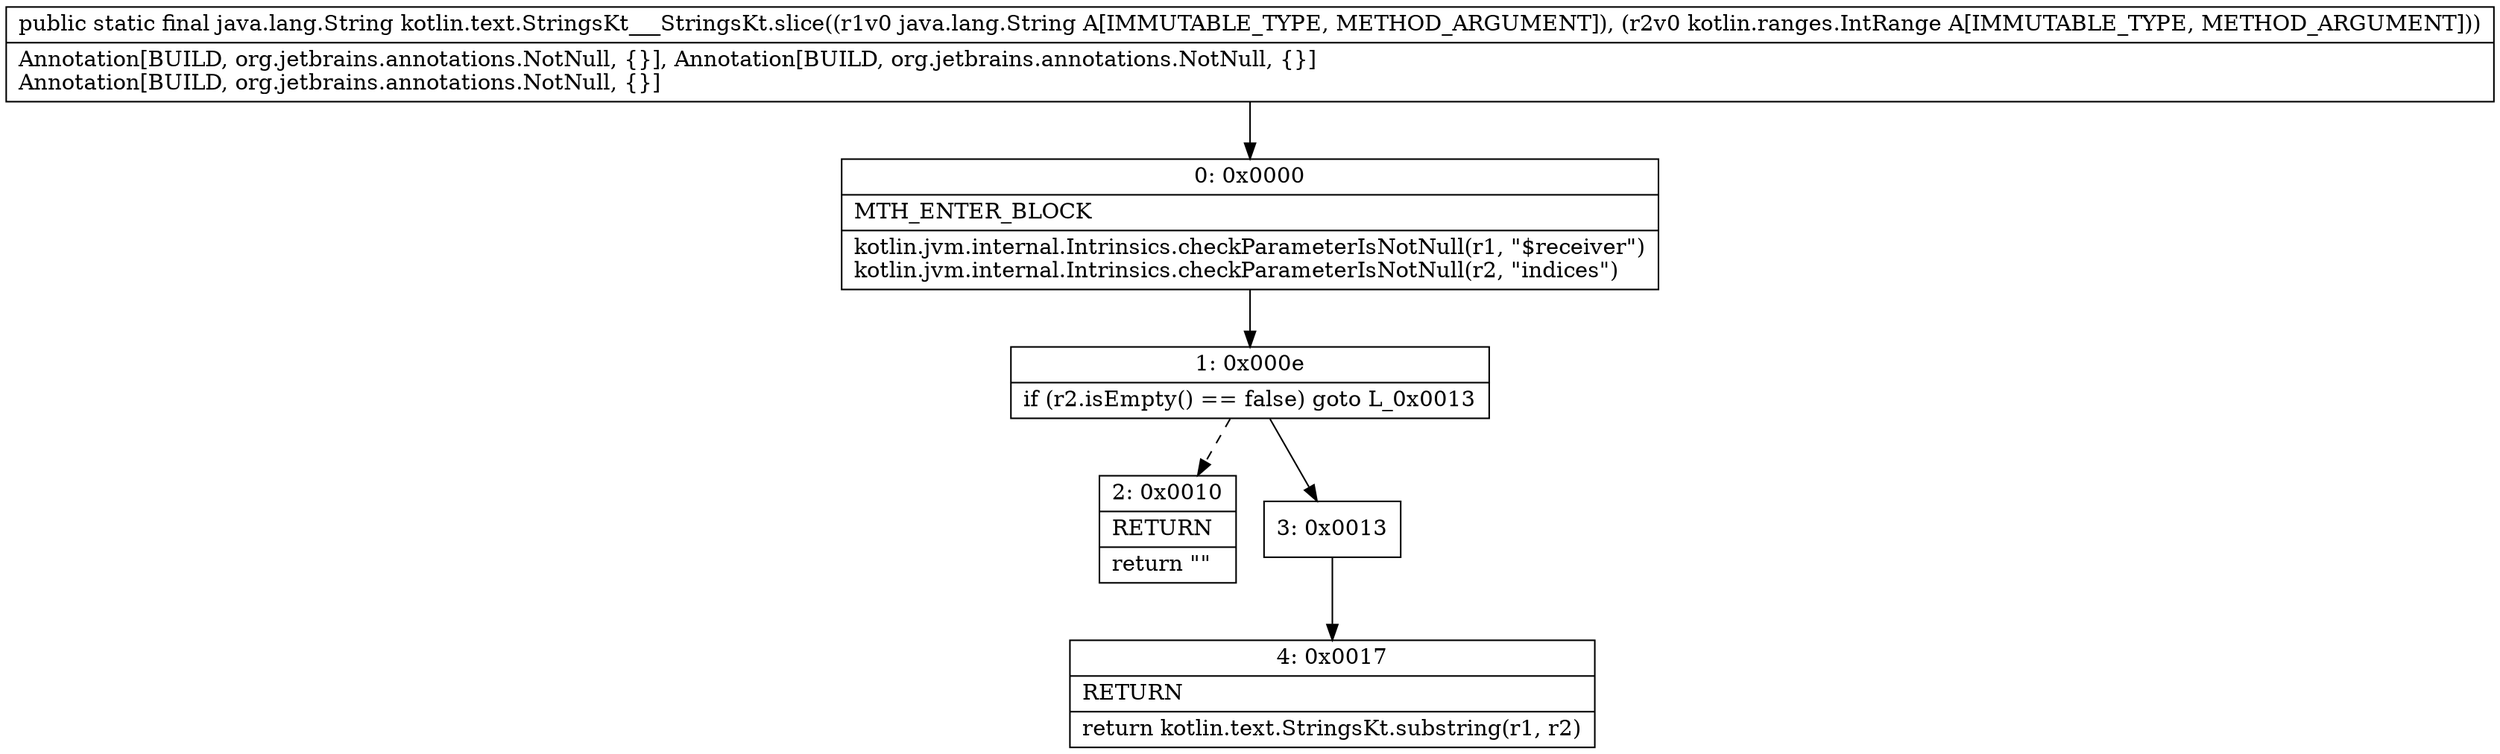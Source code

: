 digraph "CFG forkotlin.text.StringsKt___StringsKt.slice(Ljava\/lang\/String;Lkotlin\/ranges\/IntRange;)Ljava\/lang\/String;" {
Node_0 [shape=record,label="{0\:\ 0x0000|MTH_ENTER_BLOCK\l|kotlin.jvm.internal.Intrinsics.checkParameterIsNotNull(r1, \"$receiver\")\lkotlin.jvm.internal.Intrinsics.checkParameterIsNotNull(r2, \"indices\")\l}"];
Node_1 [shape=record,label="{1\:\ 0x000e|if (r2.isEmpty() == false) goto L_0x0013\l}"];
Node_2 [shape=record,label="{2\:\ 0x0010|RETURN\l|return \"\"\l}"];
Node_3 [shape=record,label="{3\:\ 0x0013}"];
Node_4 [shape=record,label="{4\:\ 0x0017|RETURN\l|return kotlin.text.StringsKt.substring(r1, r2)\l}"];
MethodNode[shape=record,label="{public static final java.lang.String kotlin.text.StringsKt___StringsKt.slice((r1v0 java.lang.String A[IMMUTABLE_TYPE, METHOD_ARGUMENT]), (r2v0 kotlin.ranges.IntRange A[IMMUTABLE_TYPE, METHOD_ARGUMENT]))  | Annotation[BUILD, org.jetbrains.annotations.NotNull, \{\}], Annotation[BUILD, org.jetbrains.annotations.NotNull, \{\}]\lAnnotation[BUILD, org.jetbrains.annotations.NotNull, \{\}]\l}"];
MethodNode -> Node_0;
Node_0 -> Node_1;
Node_1 -> Node_2[style=dashed];
Node_1 -> Node_3;
Node_3 -> Node_4;
}

